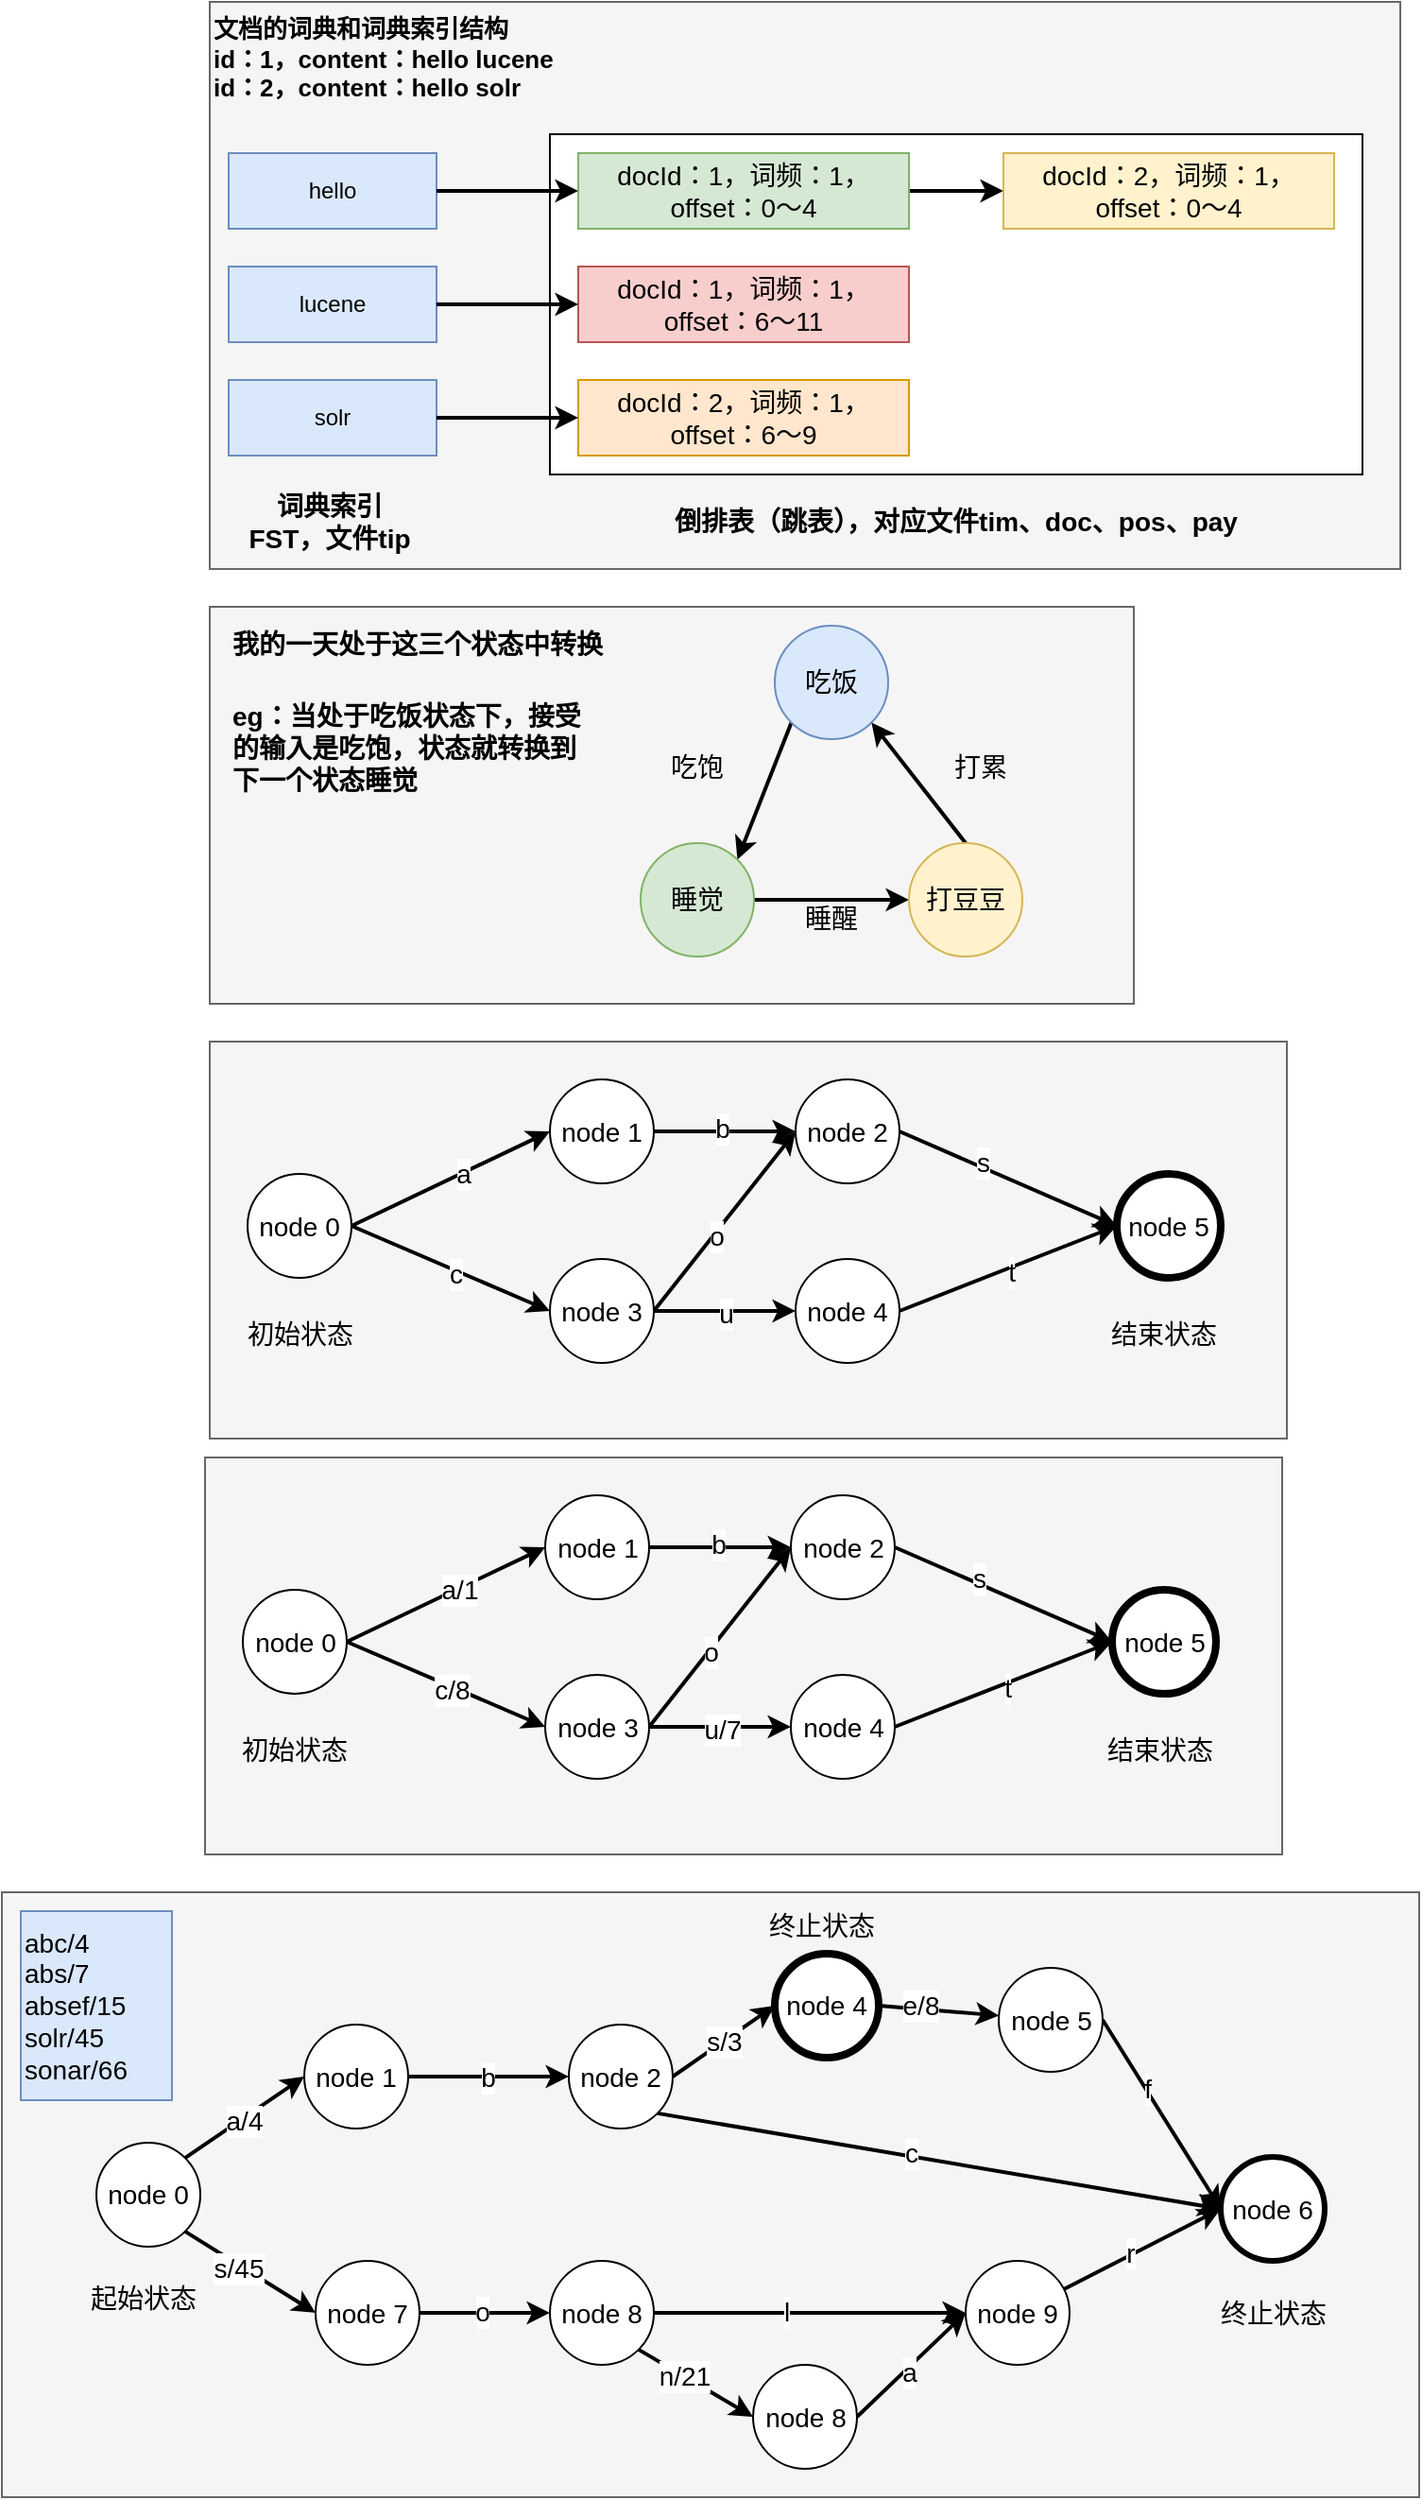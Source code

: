 <mxfile version="20.6.0" type="github">
  <diagram id="U9PDa7CynsyJNOF8UVTV" name="第 1 页">
    <mxGraphModel dx="946" dy="621" grid="1" gridSize="10" guides="1" tooltips="1" connect="1" arrows="1" fold="1" page="1" pageScale="1" pageWidth="827" pageHeight="1169" math="0" shadow="0">
      <root>
        <mxCell id="0" />
        <mxCell id="1" parent="0" />
        <mxCell id="u2pC5DHE-9uG1haP-ySe-31" value="" style="rounded=0;whiteSpace=wrap;html=1;fontSize=14;fillColor=#f5f5f5;fontColor=#333333;strokeColor=#666666;" vertex="1" parent="1">
          <mxGeometry x="150" y="400" width="489" height="210" as="geometry" />
        </mxCell>
        <mxCell id="u2pC5DHE-9uG1haP-ySe-1" value="" style="rounded=0;whiteSpace=wrap;html=1;fillColor=#f5f5f5;fontColor=#333333;strokeColor=#666666;" vertex="1" parent="1">
          <mxGeometry x="150" y="80" width="630" height="300" as="geometry" />
        </mxCell>
        <mxCell id="u2pC5DHE-9uG1haP-ySe-2" value="hello" style="rounded=0;whiteSpace=wrap;html=1;fillColor=#dae8fc;strokeColor=#6c8ebf;" vertex="1" parent="1">
          <mxGeometry x="160" y="160" width="110" height="40" as="geometry" />
        </mxCell>
        <mxCell id="u2pC5DHE-9uG1haP-ySe-3" value="lucene" style="rounded=0;whiteSpace=wrap;html=1;fillColor=#dae8fc;strokeColor=#6c8ebf;" vertex="1" parent="1">
          <mxGeometry x="160" y="220" width="110" height="40" as="geometry" />
        </mxCell>
        <mxCell id="u2pC5DHE-9uG1haP-ySe-4" value="solr" style="rounded=0;whiteSpace=wrap;html=1;fillColor=#dae8fc;strokeColor=#6c8ebf;" vertex="1" parent="1">
          <mxGeometry x="160" y="280" width="110" height="40" as="geometry" />
        </mxCell>
        <mxCell id="u2pC5DHE-9uG1haP-ySe-5" value="" style="rounded=0;whiteSpace=wrap;html=1;" vertex="1" parent="1">
          <mxGeometry x="330" y="150" width="430" height="180" as="geometry" />
        </mxCell>
        <mxCell id="u2pC5DHE-9uG1haP-ySe-6" value="&lt;b&gt;&lt;font style=&quot;font-size: 14px;&quot;&gt;词典索引FST，文件tip&lt;br&gt;&lt;/font&gt;&lt;/b&gt;" style="text;html=1;strokeColor=none;fillColor=none;align=center;verticalAlign=middle;whiteSpace=wrap;rounded=0;" vertex="1" parent="1">
          <mxGeometry x="166" y="340" width="95" height="30" as="geometry" />
        </mxCell>
        <mxCell id="u2pC5DHE-9uG1haP-ySe-8" value="&lt;b style=&quot;font-size: 13px;&quot;&gt;文档的词典和词典索引结构&lt;br&gt;id：1，content：hello lucene&lt;br&gt;id：2，content：hello solr&lt;/b&gt;" style="text;html=1;strokeColor=none;fillColor=none;align=left;verticalAlign=middle;whiteSpace=wrap;rounded=0;" vertex="1" parent="1">
          <mxGeometry x="150" y="80" width="330" height="60" as="geometry" />
        </mxCell>
        <mxCell id="u2pC5DHE-9uG1haP-ySe-11" style="edgeStyle=orthogonalEdgeStyle;rounded=0;orthogonalLoop=1;jettySize=auto;html=1;entryX=0;entryY=0.5;entryDx=0;entryDy=0;fontSize=14;strokeWidth=2;" edge="1" parent="1" source="u2pC5DHE-9uG1haP-ySe-9" target="u2pC5DHE-9uG1haP-ySe-10">
          <mxGeometry relative="1" as="geometry" />
        </mxCell>
        <mxCell id="u2pC5DHE-9uG1haP-ySe-9" value="docId：1，词频：1，offset：0～4" style="rounded=0;whiteSpace=wrap;html=1;fontSize=14;fillColor=#d5e8d4;strokeColor=#82b366;" vertex="1" parent="1">
          <mxGeometry x="345" y="160" width="175" height="40" as="geometry" />
        </mxCell>
        <mxCell id="u2pC5DHE-9uG1haP-ySe-10" value="docId：2，词频：1，offset：0～4" style="rounded=0;whiteSpace=wrap;html=1;fontSize=14;fillColor=#fff2cc;strokeColor=#d6b656;" vertex="1" parent="1">
          <mxGeometry x="570" y="160" width="175" height="40" as="geometry" />
        </mxCell>
        <mxCell id="u2pC5DHE-9uG1haP-ySe-12" value="docId：1，词频：1，offset：6～11" style="rounded=0;whiteSpace=wrap;html=1;fontSize=14;fillColor=#f8cecc;strokeColor=#b85450;" vertex="1" parent="1">
          <mxGeometry x="345" y="220" width="175" height="40" as="geometry" />
        </mxCell>
        <mxCell id="u2pC5DHE-9uG1haP-ySe-13" value="docId：2，词频：1，offset：6～9" style="rounded=0;whiteSpace=wrap;html=1;fontSize=14;fillColor=#ffe6cc;strokeColor=#d79b00;" vertex="1" parent="1">
          <mxGeometry x="345" y="280" width="175" height="40" as="geometry" />
        </mxCell>
        <mxCell id="u2pC5DHE-9uG1haP-ySe-14" style="edgeStyle=orthogonalEdgeStyle;rounded=0;orthogonalLoop=1;jettySize=auto;html=1;entryX=0;entryY=0.5;entryDx=0;entryDy=0;strokeWidth=2;fontSize=14;" edge="1" parent="1" source="u2pC5DHE-9uG1haP-ySe-2" target="u2pC5DHE-9uG1haP-ySe-9">
          <mxGeometry relative="1" as="geometry" />
        </mxCell>
        <mxCell id="u2pC5DHE-9uG1haP-ySe-15" style="edgeStyle=orthogonalEdgeStyle;rounded=0;orthogonalLoop=1;jettySize=auto;html=1;exitX=1;exitY=0.5;exitDx=0;exitDy=0;entryX=0;entryY=0.5;entryDx=0;entryDy=0;strokeWidth=2;fontSize=14;" edge="1" parent="1" source="u2pC5DHE-9uG1haP-ySe-3" target="u2pC5DHE-9uG1haP-ySe-12">
          <mxGeometry relative="1" as="geometry" />
        </mxCell>
        <mxCell id="u2pC5DHE-9uG1haP-ySe-16" style="edgeStyle=orthogonalEdgeStyle;rounded=0;orthogonalLoop=1;jettySize=auto;html=1;exitX=1;exitY=0.5;exitDx=0;exitDy=0;entryX=0;entryY=0.5;entryDx=0;entryDy=0;strokeWidth=2;fontSize=14;" edge="1" parent="1" source="u2pC5DHE-9uG1haP-ySe-4" target="u2pC5DHE-9uG1haP-ySe-13">
          <mxGeometry relative="1" as="geometry" />
        </mxCell>
        <mxCell id="u2pC5DHE-9uG1haP-ySe-17" value="&lt;b&gt;倒排表（跳表），对应文件tim、doc、pos、pay&lt;/b&gt;" style="text;html=1;strokeColor=none;fillColor=none;align=center;verticalAlign=middle;whiteSpace=wrap;rounded=0;fontSize=14;" vertex="1" parent="1">
          <mxGeometry x="350" y="340" width="390" height="30" as="geometry" />
        </mxCell>
        <mxCell id="u2pC5DHE-9uG1haP-ySe-23" style="rounded=0;orthogonalLoop=1;jettySize=auto;html=1;exitX=0;exitY=1;exitDx=0;exitDy=0;entryX=1;entryY=0;entryDx=0;entryDy=0;strokeWidth=2;fontSize=14;" edge="1" parent="1" source="u2pC5DHE-9uG1haP-ySe-18" target="u2pC5DHE-9uG1haP-ySe-20">
          <mxGeometry relative="1" as="geometry" />
        </mxCell>
        <mxCell id="u2pC5DHE-9uG1haP-ySe-18" value="吃饭" style="ellipse;whiteSpace=wrap;html=1;aspect=fixed;fontSize=14;fillColor=#dae8fc;strokeColor=#6c8ebf;" vertex="1" parent="1">
          <mxGeometry x="449" y="410" width="60" height="60" as="geometry" />
        </mxCell>
        <mxCell id="u2pC5DHE-9uG1haP-ySe-24" style="edgeStyle=none;rounded=0;orthogonalLoop=1;jettySize=auto;html=1;entryX=0;entryY=0.5;entryDx=0;entryDy=0;strokeWidth=2;fontSize=14;" edge="1" parent="1" source="u2pC5DHE-9uG1haP-ySe-20" target="u2pC5DHE-9uG1haP-ySe-21">
          <mxGeometry relative="1" as="geometry" />
        </mxCell>
        <mxCell id="u2pC5DHE-9uG1haP-ySe-20" value="睡觉" style="ellipse;whiteSpace=wrap;html=1;aspect=fixed;fontSize=14;fillColor=#d5e8d4;strokeColor=#82b366;" vertex="1" parent="1">
          <mxGeometry x="378" y="525" width="60" height="60" as="geometry" />
        </mxCell>
        <mxCell id="u2pC5DHE-9uG1haP-ySe-27" style="edgeStyle=none;rounded=0;orthogonalLoop=1;jettySize=auto;html=1;exitX=0.5;exitY=0;exitDx=0;exitDy=0;entryX=1;entryY=1;entryDx=0;entryDy=0;strokeWidth=2;fontSize=14;" edge="1" parent="1" source="u2pC5DHE-9uG1haP-ySe-21" target="u2pC5DHE-9uG1haP-ySe-18">
          <mxGeometry relative="1" as="geometry" />
        </mxCell>
        <mxCell id="u2pC5DHE-9uG1haP-ySe-21" value="打豆豆" style="ellipse;whiteSpace=wrap;html=1;aspect=fixed;fontSize=14;fillColor=#fff2cc;strokeColor=#d6b656;" vertex="1" parent="1">
          <mxGeometry x="520" y="525" width="60" height="60" as="geometry" />
        </mxCell>
        <mxCell id="u2pC5DHE-9uG1haP-ySe-28" value="吃饱" style="text;html=1;strokeColor=none;fillColor=none;align=center;verticalAlign=middle;whiteSpace=wrap;rounded=0;fontSize=14;" vertex="1" parent="1">
          <mxGeometry x="378" y="470" width="60" height="30" as="geometry" />
        </mxCell>
        <mxCell id="u2pC5DHE-9uG1haP-ySe-29" value="睡醒" style="text;html=1;strokeColor=none;fillColor=none;align=center;verticalAlign=middle;whiteSpace=wrap;rounded=0;fontSize=14;" vertex="1" parent="1">
          <mxGeometry x="449" y="550" width="60" height="30" as="geometry" />
        </mxCell>
        <mxCell id="u2pC5DHE-9uG1haP-ySe-30" value="打累" style="text;html=1;strokeColor=none;fillColor=none;align=center;verticalAlign=middle;whiteSpace=wrap;rounded=0;fontSize=14;" vertex="1" parent="1">
          <mxGeometry x="528" y="470" width="60" height="30" as="geometry" />
        </mxCell>
        <mxCell id="u2pC5DHE-9uG1haP-ySe-32" value="&lt;b&gt;我的一天处于这三个状态中转换&lt;br&gt;&lt;/b&gt;" style="text;html=1;strokeColor=none;fillColor=none;align=left;verticalAlign=middle;whiteSpace=wrap;rounded=0;fontSize=14;" vertex="1" parent="1">
          <mxGeometry x="160" y="400" width="220" height="40" as="geometry" />
        </mxCell>
        <mxCell id="u2pC5DHE-9uG1haP-ySe-33" value="&lt;b style=&quot;&quot;&gt;eg：当处于吃饭状态下，接受的输入是吃饱，状态就转换到下一个状态睡觉&lt;/b&gt;" style="text;html=1;strokeColor=none;fillColor=none;align=left;verticalAlign=middle;whiteSpace=wrap;rounded=0;fontSize=14;" vertex="1" parent="1">
          <mxGeometry x="160" y="450" width="190" height="50" as="geometry" />
        </mxCell>
        <mxCell id="u2pC5DHE-9uG1haP-ySe-34" value="" style="rounded=0;whiteSpace=wrap;html=1;fontSize=14;fillColor=#f5f5f5;fontColor=#333333;strokeColor=#666666;" vertex="1" parent="1">
          <mxGeometry x="150" y="630" width="570" height="210" as="geometry" />
        </mxCell>
        <mxCell id="u2pC5DHE-9uG1haP-ySe-43" style="edgeStyle=none;rounded=0;orthogonalLoop=1;jettySize=auto;html=1;exitX=1;exitY=0.5;exitDx=0;exitDy=0;entryX=0;entryY=0.5;entryDx=0;entryDy=0;strokeWidth=2;fontSize=14;" edge="1" parent="1" source="u2pC5DHE-9uG1haP-ySe-35" target="u2pC5DHE-9uG1haP-ySe-37">
          <mxGeometry relative="1" as="geometry" />
        </mxCell>
        <mxCell id="u2pC5DHE-9uG1haP-ySe-50" value="a" style="edgeLabel;html=1;align=center;verticalAlign=middle;resizable=0;points=[];fontSize=14;" vertex="1" connectable="0" parent="u2pC5DHE-9uG1haP-ySe-43">
          <mxGeometry x="0.123" relative="1" as="geometry">
            <mxPoint as="offset" />
          </mxGeometry>
        </mxCell>
        <mxCell id="u2pC5DHE-9uG1haP-ySe-44" style="edgeStyle=none;rounded=0;orthogonalLoop=1;jettySize=auto;html=1;exitX=1;exitY=0.5;exitDx=0;exitDy=0;entryX=0;entryY=0.5;entryDx=0;entryDy=0;strokeWidth=2;fontSize=14;" edge="1" parent="1" source="u2pC5DHE-9uG1haP-ySe-35" target="u2pC5DHE-9uG1haP-ySe-38">
          <mxGeometry relative="1" as="geometry" />
        </mxCell>
        <mxCell id="u2pC5DHE-9uG1haP-ySe-51" value="c" style="edgeLabel;html=1;align=center;verticalAlign=middle;resizable=0;points=[];fontSize=14;" vertex="1" connectable="0" parent="u2pC5DHE-9uG1haP-ySe-44">
          <mxGeometry x="0.041" y="-2" relative="1" as="geometry">
            <mxPoint x="1" as="offset" />
          </mxGeometry>
        </mxCell>
        <mxCell id="u2pC5DHE-9uG1haP-ySe-35" value="node 0" style="ellipse;whiteSpace=wrap;html=1;aspect=fixed;fontSize=14;" vertex="1" parent="1">
          <mxGeometry x="170" y="700" width="55" height="55" as="geometry" />
        </mxCell>
        <mxCell id="u2pC5DHE-9uG1haP-ySe-36" value="初始状态" style="text;html=1;strokeColor=none;fillColor=none;align=center;verticalAlign=middle;whiteSpace=wrap;rounded=0;fontSize=14;" vertex="1" parent="1">
          <mxGeometry x="167.5" y="770" width="60" height="30" as="geometry" />
        </mxCell>
        <mxCell id="u2pC5DHE-9uG1haP-ySe-45" style="edgeStyle=none;rounded=0;orthogonalLoop=1;jettySize=auto;html=1;exitX=1;exitY=0.5;exitDx=0;exitDy=0;strokeWidth=2;fontSize=14;" edge="1" parent="1" source="u2pC5DHE-9uG1haP-ySe-37" target="u2pC5DHE-9uG1haP-ySe-39">
          <mxGeometry relative="1" as="geometry" />
        </mxCell>
        <mxCell id="u2pC5DHE-9uG1haP-ySe-52" value="b" style="edgeLabel;html=1;align=center;verticalAlign=middle;resizable=0;points=[];fontSize=14;" vertex="1" connectable="0" parent="u2pC5DHE-9uG1haP-ySe-45">
          <mxGeometry x="-0.04" y="2" relative="1" as="geometry">
            <mxPoint as="offset" />
          </mxGeometry>
        </mxCell>
        <mxCell id="u2pC5DHE-9uG1haP-ySe-37" value="node 1" style="ellipse;whiteSpace=wrap;html=1;aspect=fixed;fontSize=14;" vertex="1" parent="1">
          <mxGeometry x="330" y="650" width="55" height="55" as="geometry" />
        </mxCell>
        <mxCell id="u2pC5DHE-9uG1haP-ySe-47" style="edgeStyle=none;rounded=0;orthogonalLoop=1;jettySize=auto;html=1;exitX=1;exitY=0.5;exitDx=0;exitDy=0;entryX=0;entryY=0.5;entryDx=0;entryDy=0;strokeWidth=2;fontSize=14;" edge="1" parent="1" source="u2pC5DHE-9uG1haP-ySe-38" target="u2pC5DHE-9uG1haP-ySe-39">
          <mxGeometry relative="1" as="geometry" />
        </mxCell>
        <mxCell id="u2pC5DHE-9uG1haP-ySe-57" value="o" style="edgeLabel;html=1;align=center;verticalAlign=middle;resizable=0;points=[];fontSize=14;" vertex="1" connectable="0" parent="u2pC5DHE-9uG1haP-ySe-47">
          <mxGeometry x="-0.13" relative="1" as="geometry">
            <mxPoint y="1" as="offset" />
          </mxGeometry>
        </mxCell>
        <mxCell id="u2pC5DHE-9uG1haP-ySe-48" style="edgeStyle=none;rounded=0;orthogonalLoop=1;jettySize=auto;html=1;exitX=1;exitY=0.5;exitDx=0;exitDy=0;strokeWidth=2;fontSize=14;" edge="1" parent="1" source="u2pC5DHE-9uG1haP-ySe-38" target="u2pC5DHE-9uG1haP-ySe-40">
          <mxGeometry relative="1" as="geometry" />
        </mxCell>
        <mxCell id="u2pC5DHE-9uG1haP-ySe-53" value="u" style="edgeLabel;html=1;align=center;verticalAlign=middle;resizable=0;points=[];fontSize=14;" vertex="1" connectable="0" parent="u2pC5DHE-9uG1haP-ySe-48">
          <mxGeometry x="0.013" y="-1" relative="1" as="geometry">
            <mxPoint as="offset" />
          </mxGeometry>
        </mxCell>
        <mxCell id="u2pC5DHE-9uG1haP-ySe-38" value="node 3" style="ellipse;whiteSpace=wrap;html=1;aspect=fixed;fontSize=14;" vertex="1" parent="1">
          <mxGeometry x="330" y="745" width="55" height="55" as="geometry" />
        </mxCell>
        <mxCell id="u2pC5DHE-9uG1haP-ySe-46" style="edgeStyle=none;rounded=0;orthogonalLoop=1;jettySize=auto;html=1;exitX=1;exitY=0.5;exitDx=0;exitDy=0;entryX=0;entryY=0.5;entryDx=0;entryDy=0;strokeWidth=2;fontSize=14;" edge="1" parent="1" source="u2pC5DHE-9uG1haP-ySe-39" target="u2pC5DHE-9uG1haP-ySe-42">
          <mxGeometry relative="1" as="geometry" />
        </mxCell>
        <mxCell id="u2pC5DHE-9uG1haP-ySe-56" value="s" style="edgeLabel;html=1;align=center;verticalAlign=middle;resizable=0;points=[];fontSize=14;" vertex="1" connectable="0" parent="u2pC5DHE-9uG1haP-ySe-46">
          <mxGeometry x="-0.255" y="3" relative="1" as="geometry">
            <mxPoint as="offset" />
          </mxGeometry>
        </mxCell>
        <mxCell id="u2pC5DHE-9uG1haP-ySe-39" value="node 2" style="ellipse;whiteSpace=wrap;html=1;aspect=fixed;fontSize=14;" vertex="1" parent="1">
          <mxGeometry x="460" y="650" width="55" height="55" as="geometry" />
        </mxCell>
        <mxCell id="u2pC5DHE-9uG1haP-ySe-49" style="edgeStyle=none;rounded=0;orthogonalLoop=1;jettySize=auto;html=1;exitX=1;exitY=0.5;exitDx=0;exitDy=0;entryX=0;entryY=0.5;entryDx=0;entryDy=0;strokeWidth=2;fontSize=14;" edge="1" parent="1" source="u2pC5DHE-9uG1haP-ySe-40" target="u2pC5DHE-9uG1haP-ySe-42">
          <mxGeometry relative="1" as="geometry" />
        </mxCell>
        <mxCell id="u2pC5DHE-9uG1haP-ySe-54" value="t" style="edgeLabel;html=1;align=center;verticalAlign=middle;resizable=0;points=[];fontSize=14;" vertex="1" connectable="0" parent="u2pC5DHE-9uG1haP-ySe-49">
          <mxGeometry x="0.014" y="-2" relative="1" as="geometry">
            <mxPoint as="offset" />
          </mxGeometry>
        </mxCell>
        <mxCell id="u2pC5DHE-9uG1haP-ySe-40" value="node 4" style="ellipse;whiteSpace=wrap;html=1;aspect=fixed;fontSize=14;" vertex="1" parent="1">
          <mxGeometry x="460" y="745" width="55" height="55" as="geometry" />
        </mxCell>
        <mxCell id="u2pC5DHE-9uG1haP-ySe-42" value="node 5" style="ellipse;whiteSpace=wrap;html=1;aspect=fixed;fontSize=14;strokeWidth=4;" vertex="1" parent="1">
          <mxGeometry x="630" y="700" width="55" height="55" as="geometry" />
        </mxCell>
        <mxCell id="u2pC5DHE-9uG1haP-ySe-55" value="结束状态" style="text;html=1;strokeColor=none;fillColor=none;align=center;verticalAlign=middle;whiteSpace=wrap;rounded=0;fontSize=14;" vertex="1" parent="1">
          <mxGeometry x="625" y="770" width="60" height="30" as="geometry" />
        </mxCell>
        <mxCell id="u2pC5DHE-9uG1haP-ySe-59" value="" style="rounded=0;whiteSpace=wrap;html=1;fontSize=14;fillColor=#f5f5f5;fontColor=#333333;strokeColor=#666666;" vertex="1" parent="1">
          <mxGeometry x="147.5" y="850" width="570" height="210" as="geometry" />
        </mxCell>
        <mxCell id="u2pC5DHE-9uG1haP-ySe-60" style="edgeStyle=none;rounded=0;orthogonalLoop=1;jettySize=auto;html=1;exitX=1;exitY=0.5;exitDx=0;exitDy=0;entryX=0;entryY=0.5;entryDx=0;entryDy=0;strokeWidth=2;fontSize=14;" edge="1" source="u2pC5DHE-9uG1haP-ySe-64" target="u2pC5DHE-9uG1haP-ySe-68" parent="1">
          <mxGeometry relative="1" as="geometry" />
        </mxCell>
        <mxCell id="u2pC5DHE-9uG1haP-ySe-61" value="a/1" style="edgeLabel;html=1;align=center;verticalAlign=middle;resizable=0;points=[];fontSize=14;" vertex="1" connectable="0" parent="u2pC5DHE-9uG1haP-ySe-60">
          <mxGeometry x="0.123" relative="1" as="geometry">
            <mxPoint as="offset" />
          </mxGeometry>
        </mxCell>
        <mxCell id="u2pC5DHE-9uG1haP-ySe-62" style="edgeStyle=none;rounded=0;orthogonalLoop=1;jettySize=auto;html=1;exitX=1;exitY=0.5;exitDx=0;exitDy=0;entryX=0;entryY=0.5;entryDx=0;entryDy=0;strokeWidth=2;fontSize=14;" edge="1" source="u2pC5DHE-9uG1haP-ySe-64" target="u2pC5DHE-9uG1haP-ySe-73" parent="1">
          <mxGeometry relative="1" as="geometry" />
        </mxCell>
        <mxCell id="u2pC5DHE-9uG1haP-ySe-63" value="c/8" style="edgeLabel;html=1;align=center;verticalAlign=middle;resizable=0;points=[];fontSize=14;" vertex="1" connectable="0" parent="u2pC5DHE-9uG1haP-ySe-62">
          <mxGeometry x="0.041" y="-2" relative="1" as="geometry">
            <mxPoint x="1" as="offset" />
          </mxGeometry>
        </mxCell>
        <mxCell id="u2pC5DHE-9uG1haP-ySe-64" value="node 0" style="ellipse;whiteSpace=wrap;html=1;aspect=fixed;fontSize=14;" vertex="1" parent="1">
          <mxGeometry x="167.5" y="920" width="55" height="55" as="geometry" />
        </mxCell>
        <mxCell id="u2pC5DHE-9uG1haP-ySe-65" value="初始状态" style="text;html=1;strokeColor=none;fillColor=none;align=center;verticalAlign=middle;whiteSpace=wrap;rounded=0;fontSize=14;" vertex="1" parent="1">
          <mxGeometry x="165" y="990" width="60" height="30" as="geometry" />
        </mxCell>
        <mxCell id="u2pC5DHE-9uG1haP-ySe-66" style="edgeStyle=none;rounded=0;orthogonalLoop=1;jettySize=auto;html=1;exitX=1;exitY=0.5;exitDx=0;exitDy=0;strokeWidth=2;fontSize=14;" edge="1" source="u2pC5DHE-9uG1haP-ySe-68" target="u2pC5DHE-9uG1haP-ySe-76" parent="1">
          <mxGeometry relative="1" as="geometry" />
        </mxCell>
        <mxCell id="u2pC5DHE-9uG1haP-ySe-67" value="b" style="edgeLabel;html=1;align=center;verticalAlign=middle;resizable=0;points=[];fontSize=14;" vertex="1" connectable="0" parent="u2pC5DHE-9uG1haP-ySe-66">
          <mxGeometry x="-0.04" y="2" relative="1" as="geometry">
            <mxPoint as="offset" />
          </mxGeometry>
        </mxCell>
        <mxCell id="u2pC5DHE-9uG1haP-ySe-68" value="node 1" style="ellipse;whiteSpace=wrap;html=1;aspect=fixed;fontSize=14;" vertex="1" parent="1">
          <mxGeometry x="327.5" y="870" width="55" height="55" as="geometry" />
        </mxCell>
        <mxCell id="u2pC5DHE-9uG1haP-ySe-69" style="edgeStyle=none;rounded=0;orthogonalLoop=1;jettySize=auto;html=1;exitX=1;exitY=0.5;exitDx=0;exitDy=0;entryX=0;entryY=0.5;entryDx=0;entryDy=0;strokeWidth=2;fontSize=14;" edge="1" source="u2pC5DHE-9uG1haP-ySe-73" target="u2pC5DHE-9uG1haP-ySe-76" parent="1">
          <mxGeometry relative="1" as="geometry" />
        </mxCell>
        <mxCell id="u2pC5DHE-9uG1haP-ySe-70" value="o" style="edgeLabel;html=1;align=center;verticalAlign=middle;resizable=0;points=[];fontSize=14;" vertex="1" connectable="0" parent="u2pC5DHE-9uG1haP-ySe-69">
          <mxGeometry x="-0.13" relative="1" as="geometry">
            <mxPoint y="1" as="offset" />
          </mxGeometry>
        </mxCell>
        <mxCell id="u2pC5DHE-9uG1haP-ySe-71" style="edgeStyle=none;rounded=0;orthogonalLoop=1;jettySize=auto;html=1;exitX=1;exitY=0.5;exitDx=0;exitDy=0;strokeWidth=2;fontSize=14;" edge="1" source="u2pC5DHE-9uG1haP-ySe-73" target="u2pC5DHE-9uG1haP-ySe-79" parent="1">
          <mxGeometry relative="1" as="geometry" />
        </mxCell>
        <mxCell id="u2pC5DHE-9uG1haP-ySe-72" value="u/7" style="edgeLabel;html=1;align=center;verticalAlign=middle;resizable=0;points=[];fontSize=14;" vertex="1" connectable="0" parent="u2pC5DHE-9uG1haP-ySe-71">
          <mxGeometry x="0.013" y="-1" relative="1" as="geometry">
            <mxPoint as="offset" />
          </mxGeometry>
        </mxCell>
        <mxCell id="u2pC5DHE-9uG1haP-ySe-73" value="node 3" style="ellipse;whiteSpace=wrap;html=1;aspect=fixed;fontSize=14;" vertex="1" parent="1">
          <mxGeometry x="327.5" y="965" width="55" height="55" as="geometry" />
        </mxCell>
        <mxCell id="u2pC5DHE-9uG1haP-ySe-74" style="edgeStyle=none;rounded=0;orthogonalLoop=1;jettySize=auto;html=1;exitX=1;exitY=0.5;exitDx=0;exitDy=0;entryX=0;entryY=0.5;entryDx=0;entryDy=0;strokeWidth=2;fontSize=14;" edge="1" source="u2pC5DHE-9uG1haP-ySe-76" target="u2pC5DHE-9uG1haP-ySe-80" parent="1">
          <mxGeometry relative="1" as="geometry" />
        </mxCell>
        <mxCell id="u2pC5DHE-9uG1haP-ySe-75" value="s" style="edgeLabel;html=1;align=center;verticalAlign=middle;resizable=0;points=[];fontSize=14;" vertex="1" connectable="0" parent="u2pC5DHE-9uG1haP-ySe-74">
          <mxGeometry x="-0.255" y="3" relative="1" as="geometry">
            <mxPoint as="offset" />
          </mxGeometry>
        </mxCell>
        <mxCell id="u2pC5DHE-9uG1haP-ySe-76" value="node 2" style="ellipse;whiteSpace=wrap;html=1;aspect=fixed;fontSize=14;" vertex="1" parent="1">
          <mxGeometry x="457.5" y="870" width="55" height="55" as="geometry" />
        </mxCell>
        <mxCell id="u2pC5DHE-9uG1haP-ySe-77" style="edgeStyle=none;rounded=0;orthogonalLoop=1;jettySize=auto;html=1;exitX=1;exitY=0.5;exitDx=0;exitDy=0;entryX=0;entryY=0.5;entryDx=0;entryDy=0;strokeWidth=2;fontSize=14;" edge="1" source="u2pC5DHE-9uG1haP-ySe-79" target="u2pC5DHE-9uG1haP-ySe-80" parent="1">
          <mxGeometry relative="1" as="geometry" />
        </mxCell>
        <mxCell id="u2pC5DHE-9uG1haP-ySe-78" value="t" style="edgeLabel;html=1;align=center;verticalAlign=middle;resizable=0;points=[];fontSize=14;" vertex="1" connectable="0" parent="u2pC5DHE-9uG1haP-ySe-77">
          <mxGeometry x="0.014" y="-2" relative="1" as="geometry">
            <mxPoint as="offset" />
          </mxGeometry>
        </mxCell>
        <mxCell id="u2pC5DHE-9uG1haP-ySe-79" value="node 4" style="ellipse;whiteSpace=wrap;html=1;aspect=fixed;fontSize=14;" vertex="1" parent="1">
          <mxGeometry x="457.5" y="965" width="55" height="55" as="geometry" />
        </mxCell>
        <mxCell id="u2pC5DHE-9uG1haP-ySe-80" value="node 5" style="ellipse;whiteSpace=wrap;html=1;aspect=fixed;fontSize=14;strokeWidth=4;" vertex="1" parent="1">
          <mxGeometry x="627.5" y="920" width="55" height="55" as="geometry" />
        </mxCell>
        <mxCell id="u2pC5DHE-9uG1haP-ySe-81" value="结束状态" style="text;html=1;strokeColor=none;fillColor=none;align=center;verticalAlign=middle;whiteSpace=wrap;rounded=0;fontSize=14;" vertex="1" parent="1">
          <mxGeometry x="622.5" y="990" width="60" height="30" as="geometry" />
        </mxCell>
        <mxCell id="u2pC5DHE-9uG1haP-ySe-83" value="" style="rounded=0;whiteSpace=wrap;html=1;strokeWidth=1;fontSize=14;fillColor=#f5f5f5;fontColor=#333333;strokeColor=#666666;" vertex="1" parent="1">
          <mxGeometry x="40" y="1080" width="750" height="320" as="geometry" />
        </mxCell>
        <mxCell id="u2pC5DHE-9uG1haP-ySe-84" value="abc/4&lt;br&gt;abs/7&lt;br&gt;absef/15&lt;br&gt;solr/45&lt;br&gt;sonar/66" style="rounded=0;whiteSpace=wrap;html=1;strokeWidth=1;fontSize=14;align=left;fillColor=#dae8fc;strokeColor=#6c8ebf;" vertex="1" parent="1">
          <mxGeometry x="50" y="1090" width="80" height="100" as="geometry" />
        </mxCell>
        <mxCell id="u2pC5DHE-9uG1haP-ySe-92" style="edgeStyle=none;rounded=0;orthogonalLoop=1;jettySize=auto;html=1;exitX=1;exitY=0;exitDx=0;exitDy=0;entryX=0;entryY=0.5;entryDx=0;entryDy=0;strokeWidth=2;fontSize=14;" edge="1" parent="1" source="u2pC5DHE-9uG1haP-ySe-85" target="u2pC5DHE-9uG1haP-ySe-87">
          <mxGeometry relative="1" as="geometry" />
        </mxCell>
        <mxCell id="u2pC5DHE-9uG1haP-ySe-97" value="a/4" style="edgeLabel;html=1;align=center;verticalAlign=middle;resizable=0;points=[];fontSize=14;" vertex="1" connectable="0" parent="u2pC5DHE-9uG1haP-ySe-92">
          <mxGeometry x="-0.039" y="-1" relative="1" as="geometry">
            <mxPoint as="offset" />
          </mxGeometry>
        </mxCell>
        <mxCell id="u2pC5DHE-9uG1haP-ySe-105" style="edgeStyle=none;rounded=0;orthogonalLoop=1;jettySize=auto;html=1;exitX=1;exitY=1;exitDx=0;exitDy=0;entryX=0;entryY=0.5;entryDx=0;entryDy=0;strokeWidth=2;fontSize=14;" edge="1" parent="1" source="u2pC5DHE-9uG1haP-ySe-85" target="u2pC5DHE-9uG1haP-ySe-104">
          <mxGeometry relative="1" as="geometry" />
        </mxCell>
        <mxCell id="u2pC5DHE-9uG1haP-ySe-108" value="s/45" style="edgeLabel;html=1;align=center;verticalAlign=middle;resizable=0;points=[];fontSize=14;" vertex="1" connectable="0" parent="u2pC5DHE-9uG1haP-ySe-105">
          <mxGeometry x="-0.181" y="-2" relative="1" as="geometry">
            <mxPoint as="offset" />
          </mxGeometry>
        </mxCell>
        <mxCell id="u2pC5DHE-9uG1haP-ySe-85" value="node 0" style="ellipse;whiteSpace=wrap;html=1;aspect=fixed;fontSize=14;" vertex="1" parent="1">
          <mxGeometry x="90" y="1212.5" width="55" height="55" as="geometry" />
        </mxCell>
        <mxCell id="u2pC5DHE-9uG1haP-ySe-93" style="edgeStyle=none;rounded=0;orthogonalLoop=1;jettySize=auto;html=1;exitX=1;exitY=0.5;exitDx=0;exitDy=0;entryX=0;entryY=0.5;entryDx=0;entryDy=0;strokeWidth=2;fontSize=14;" edge="1" parent="1" source="u2pC5DHE-9uG1haP-ySe-87" target="u2pC5DHE-9uG1haP-ySe-88">
          <mxGeometry relative="1" as="geometry" />
        </mxCell>
        <mxCell id="u2pC5DHE-9uG1haP-ySe-98" value="b" style="edgeLabel;html=1;align=center;verticalAlign=middle;resizable=0;points=[];fontSize=14;" vertex="1" connectable="0" parent="u2pC5DHE-9uG1haP-ySe-93">
          <mxGeometry x="-0.012" y="1" relative="1" as="geometry">
            <mxPoint y="1" as="offset" />
          </mxGeometry>
        </mxCell>
        <mxCell id="u2pC5DHE-9uG1haP-ySe-87" value="node 1" style="ellipse;whiteSpace=wrap;html=1;aspect=fixed;fontSize=14;" vertex="1" parent="1">
          <mxGeometry x="200" y="1150" width="55" height="55" as="geometry" />
        </mxCell>
        <mxCell id="u2pC5DHE-9uG1haP-ySe-94" value="s/3" style="edgeStyle=none;rounded=0;orthogonalLoop=1;jettySize=auto;html=1;exitX=1;exitY=0.5;exitDx=0;exitDy=0;entryX=0;entryY=0.5;entryDx=0;entryDy=0;strokeWidth=2;fontSize=14;" edge="1" parent="1" source="u2pC5DHE-9uG1haP-ySe-88" target="u2pC5DHE-9uG1haP-ySe-89">
          <mxGeometry relative="1" as="geometry" />
        </mxCell>
        <mxCell id="u2pC5DHE-9uG1haP-ySe-102" style="edgeStyle=none;rounded=0;orthogonalLoop=1;jettySize=auto;html=1;exitX=1;exitY=1;exitDx=0;exitDy=0;entryX=0;entryY=0.5;entryDx=0;entryDy=0;strokeWidth=2;fontSize=14;" edge="1" parent="1" source="u2pC5DHE-9uG1haP-ySe-88" target="u2pC5DHE-9uG1haP-ySe-91">
          <mxGeometry relative="1" as="geometry" />
        </mxCell>
        <mxCell id="u2pC5DHE-9uG1haP-ySe-103" value="c" style="edgeLabel;html=1;align=center;verticalAlign=middle;resizable=0;points=[];fontSize=14;" vertex="1" connectable="0" parent="u2pC5DHE-9uG1haP-ySe-102">
          <mxGeometry x="-0.102" y="2" relative="1" as="geometry">
            <mxPoint as="offset" />
          </mxGeometry>
        </mxCell>
        <mxCell id="u2pC5DHE-9uG1haP-ySe-88" value="node 2" style="ellipse;whiteSpace=wrap;html=1;aspect=fixed;fontSize=14;" vertex="1" parent="1">
          <mxGeometry x="340" y="1150" width="55" height="55" as="geometry" />
        </mxCell>
        <mxCell id="u2pC5DHE-9uG1haP-ySe-95" style="edgeStyle=none;rounded=0;orthogonalLoop=1;jettySize=auto;html=1;exitX=1;exitY=0.5;exitDx=0;exitDy=0;strokeWidth=2;fontSize=14;" edge="1" parent="1" source="u2pC5DHE-9uG1haP-ySe-89" target="u2pC5DHE-9uG1haP-ySe-90">
          <mxGeometry relative="1" as="geometry" />
        </mxCell>
        <mxCell id="u2pC5DHE-9uG1haP-ySe-100" value="e/8" style="edgeLabel;html=1;align=center;verticalAlign=middle;resizable=0;points=[];fontSize=14;" vertex="1" connectable="0" parent="u2pC5DHE-9uG1haP-ySe-95">
          <mxGeometry x="-0.314" y="3" relative="1" as="geometry">
            <mxPoint y="1" as="offset" />
          </mxGeometry>
        </mxCell>
        <mxCell id="u2pC5DHE-9uG1haP-ySe-89" value="node 4" style="ellipse;whiteSpace=wrap;html=1;aspect=fixed;fontSize=14;strokeWidth=4;" vertex="1" parent="1">
          <mxGeometry x="449" y="1112.5" width="55" height="55" as="geometry" />
        </mxCell>
        <mxCell id="u2pC5DHE-9uG1haP-ySe-96" style="edgeStyle=none;rounded=0;orthogonalLoop=1;jettySize=auto;html=1;exitX=1;exitY=0.5;exitDx=0;exitDy=0;entryX=0;entryY=0.5;entryDx=0;entryDy=0;strokeWidth=2;fontSize=14;" edge="1" parent="1" source="u2pC5DHE-9uG1haP-ySe-90" target="u2pC5DHE-9uG1haP-ySe-91">
          <mxGeometry relative="1" as="geometry" />
        </mxCell>
        <mxCell id="u2pC5DHE-9uG1haP-ySe-101" value="f" style="edgeLabel;html=1;align=center;verticalAlign=middle;resizable=0;points=[];fontSize=14;" vertex="1" connectable="0" parent="u2pC5DHE-9uG1haP-ySe-96">
          <mxGeometry x="-0.266" relative="1" as="geometry">
            <mxPoint y="-1" as="offset" />
          </mxGeometry>
        </mxCell>
        <mxCell id="u2pC5DHE-9uG1haP-ySe-90" value="node 5" style="ellipse;whiteSpace=wrap;html=1;aspect=fixed;fontSize=14;" vertex="1" parent="1">
          <mxGeometry x="567.5" y="1120" width="55" height="55" as="geometry" />
        </mxCell>
        <mxCell id="u2pC5DHE-9uG1haP-ySe-91" value="node 6" style="ellipse;whiteSpace=wrap;html=1;aspect=fixed;fontSize=14;strokeWidth=3;" vertex="1" parent="1">
          <mxGeometry x="685" y="1220" width="55" height="55" as="geometry" />
        </mxCell>
        <mxCell id="u2pC5DHE-9uG1haP-ySe-107" style="edgeStyle=none;rounded=0;orthogonalLoop=1;jettySize=auto;html=1;exitX=1;exitY=0.5;exitDx=0;exitDy=0;entryX=0;entryY=0.5;entryDx=0;entryDy=0;strokeWidth=2;fontSize=14;" edge="1" parent="1" source="u2pC5DHE-9uG1haP-ySe-104" target="u2pC5DHE-9uG1haP-ySe-106">
          <mxGeometry relative="1" as="geometry" />
        </mxCell>
        <mxCell id="u2pC5DHE-9uG1haP-ySe-109" value="o" style="edgeLabel;html=1;align=center;verticalAlign=middle;resizable=0;points=[];fontSize=14;" vertex="1" connectable="0" parent="u2pC5DHE-9uG1haP-ySe-107">
          <mxGeometry x="-0.043" y="2" relative="1" as="geometry">
            <mxPoint y="1" as="offset" />
          </mxGeometry>
        </mxCell>
        <mxCell id="u2pC5DHE-9uG1haP-ySe-104" value="node 7" style="ellipse;whiteSpace=wrap;html=1;aspect=fixed;fontSize=14;" vertex="1" parent="1">
          <mxGeometry x="206" y="1275" width="55" height="55" as="geometry" />
        </mxCell>
        <mxCell id="u2pC5DHE-9uG1haP-ySe-115" style="edgeStyle=none;rounded=0;orthogonalLoop=1;jettySize=auto;html=1;exitX=1;exitY=0.5;exitDx=0;exitDy=0;strokeWidth=2;fontSize=14;" edge="1" parent="1" source="u2pC5DHE-9uG1haP-ySe-106" target="u2pC5DHE-9uG1haP-ySe-111">
          <mxGeometry relative="1" as="geometry" />
        </mxCell>
        <mxCell id="u2pC5DHE-9uG1haP-ySe-116" value="l" style="edgeLabel;html=1;align=center;verticalAlign=middle;resizable=0;points=[];fontSize=14;" vertex="1" connectable="0" parent="u2pC5DHE-9uG1haP-ySe-115">
          <mxGeometry x="-0.151" y="2" relative="1" as="geometry">
            <mxPoint y="1" as="offset" />
          </mxGeometry>
        </mxCell>
        <mxCell id="u2pC5DHE-9uG1haP-ySe-118" style="edgeStyle=none;rounded=0;orthogonalLoop=1;jettySize=auto;html=1;exitX=1;exitY=1;exitDx=0;exitDy=0;entryX=0;entryY=0.5;entryDx=0;entryDy=0;strokeWidth=2;fontSize=14;" edge="1" parent="1" source="u2pC5DHE-9uG1haP-ySe-106" target="u2pC5DHE-9uG1haP-ySe-110">
          <mxGeometry relative="1" as="geometry" />
        </mxCell>
        <mxCell id="u2pC5DHE-9uG1haP-ySe-120" value="n/21" style="edgeLabel;html=1;align=center;verticalAlign=middle;resizable=0;points=[];fontSize=14;" vertex="1" connectable="0" parent="u2pC5DHE-9uG1haP-ySe-118">
          <mxGeometry x="-0.206" relative="1" as="geometry">
            <mxPoint as="offset" />
          </mxGeometry>
        </mxCell>
        <mxCell id="u2pC5DHE-9uG1haP-ySe-106" value="node 8" style="ellipse;whiteSpace=wrap;html=1;aspect=fixed;fontSize=14;" vertex="1" parent="1">
          <mxGeometry x="330" y="1275" width="55" height="55" as="geometry" />
        </mxCell>
        <mxCell id="u2pC5DHE-9uG1haP-ySe-119" style="edgeStyle=none;rounded=0;orthogonalLoop=1;jettySize=auto;html=1;exitX=1;exitY=0.5;exitDx=0;exitDy=0;entryX=0;entryY=0.5;entryDx=0;entryDy=0;strokeWidth=2;fontSize=14;" edge="1" parent="1" source="u2pC5DHE-9uG1haP-ySe-110" target="u2pC5DHE-9uG1haP-ySe-111">
          <mxGeometry relative="1" as="geometry" />
        </mxCell>
        <mxCell id="u2pC5DHE-9uG1haP-ySe-121" value="a" style="edgeLabel;html=1;align=center;verticalAlign=middle;resizable=0;points=[];fontSize=14;" vertex="1" connectable="0" parent="u2pC5DHE-9uG1haP-ySe-119">
          <mxGeometry x="-0.11" y="-1" relative="1" as="geometry">
            <mxPoint x="1" as="offset" />
          </mxGeometry>
        </mxCell>
        <mxCell id="u2pC5DHE-9uG1haP-ySe-110" value="node 8" style="ellipse;whiteSpace=wrap;html=1;aspect=fixed;fontSize=14;" vertex="1" parent="1">
          <mxGeometry x="437.5" y="1330" width="55" height="55" as="geometry" />
        </mxCell>
        <mxCell id="u2pC5DHE-9uG1haP-ySe-114" style="edgeStyle=none;rounded=0;orthogonalLoop=1;jettySize=auto;html=1;entryX=0;entryY=0.5;entryDx=0;entryDy=0;strokeWidth=2;fontSize=14;" edge="1" parent="1" source="u2pC5DHE-9uG1haP-ySe-111" target="u2pC5DHE-9uG1haP-ySe-91">
          <mxGeometry relative="1" as="geometry" />
        </mxCell>
        <mxCell id="u2pC5DHE-9uG1haP-ySe-117" value="r" style="edgeLabel;html=1;align=center;verticalAlign=middle;resizable=0;points=[];fontSize=14;" vertex="1" connectable="0" parent="u2pC5DHE-9uG1haP-ySe-114">
          <mxGeometry x="-0.146" y="1" relative="1" as="geometry">
            <mxPoint as="offset" />
          </mxGeometry>
        </mxCell>
        <mxCell id="u2pC5DHE-9uG1haP-ySe-111" value="node 9" style="ellipse;whiteSpace=wrap;html=1;aspect=fixed;fontSize=14;" vertex="1" parent="1">
          <mxGeometry x="550" y="1275" width="55" height="55" as="geometry" />
        </mxCell>
        <mxCell id="u2pC5DHE-9uG1haP-ySe-122" value="起始状态" style="text;html=1;strokeColor=none;fillColor=none;align=center;verticalAlign=middle;whiteSpace=wrap;rounded=0;strokeWidth=3;fontSize=14;" vertex="1" parent="1">
          <mxGeometry x="85" y="1280" width="60" height="30" as="geometry" />
        </mxCell>
        <mxCell id="u2pC5DHE-9uG1haP-ySe-123" value="终止状态" style="text;html=1;strokeColor=none;fillColor=none;align=center;verticalAlign=middle;whiteSpace=wrap;rounded=0;strokeWidth=3;fontSize=14;" vertex="1" parent="1">
          <mxGeometry x="682.5" y="1287.5" width="60" height="30" as="geometry" />
        </mxCell>
        <mxCell id="u2pC5DHE-9uG1haP-ySe-124" value="终止状态" style="text;html=1;strokeColor=none;fillColor=none;align=center;verticalAlign=middle;whiteSpace=wrap;rounded=0;strokeWidth=3;fontSize=14;" vertex="1" parent="1">
          <mxGeometry x="444" y="1082.5" width="60" height="30" as="geometry" />
        </mxCell>
      </root>
    </mxGraphModel>
  </diagram>
</mxfile>
